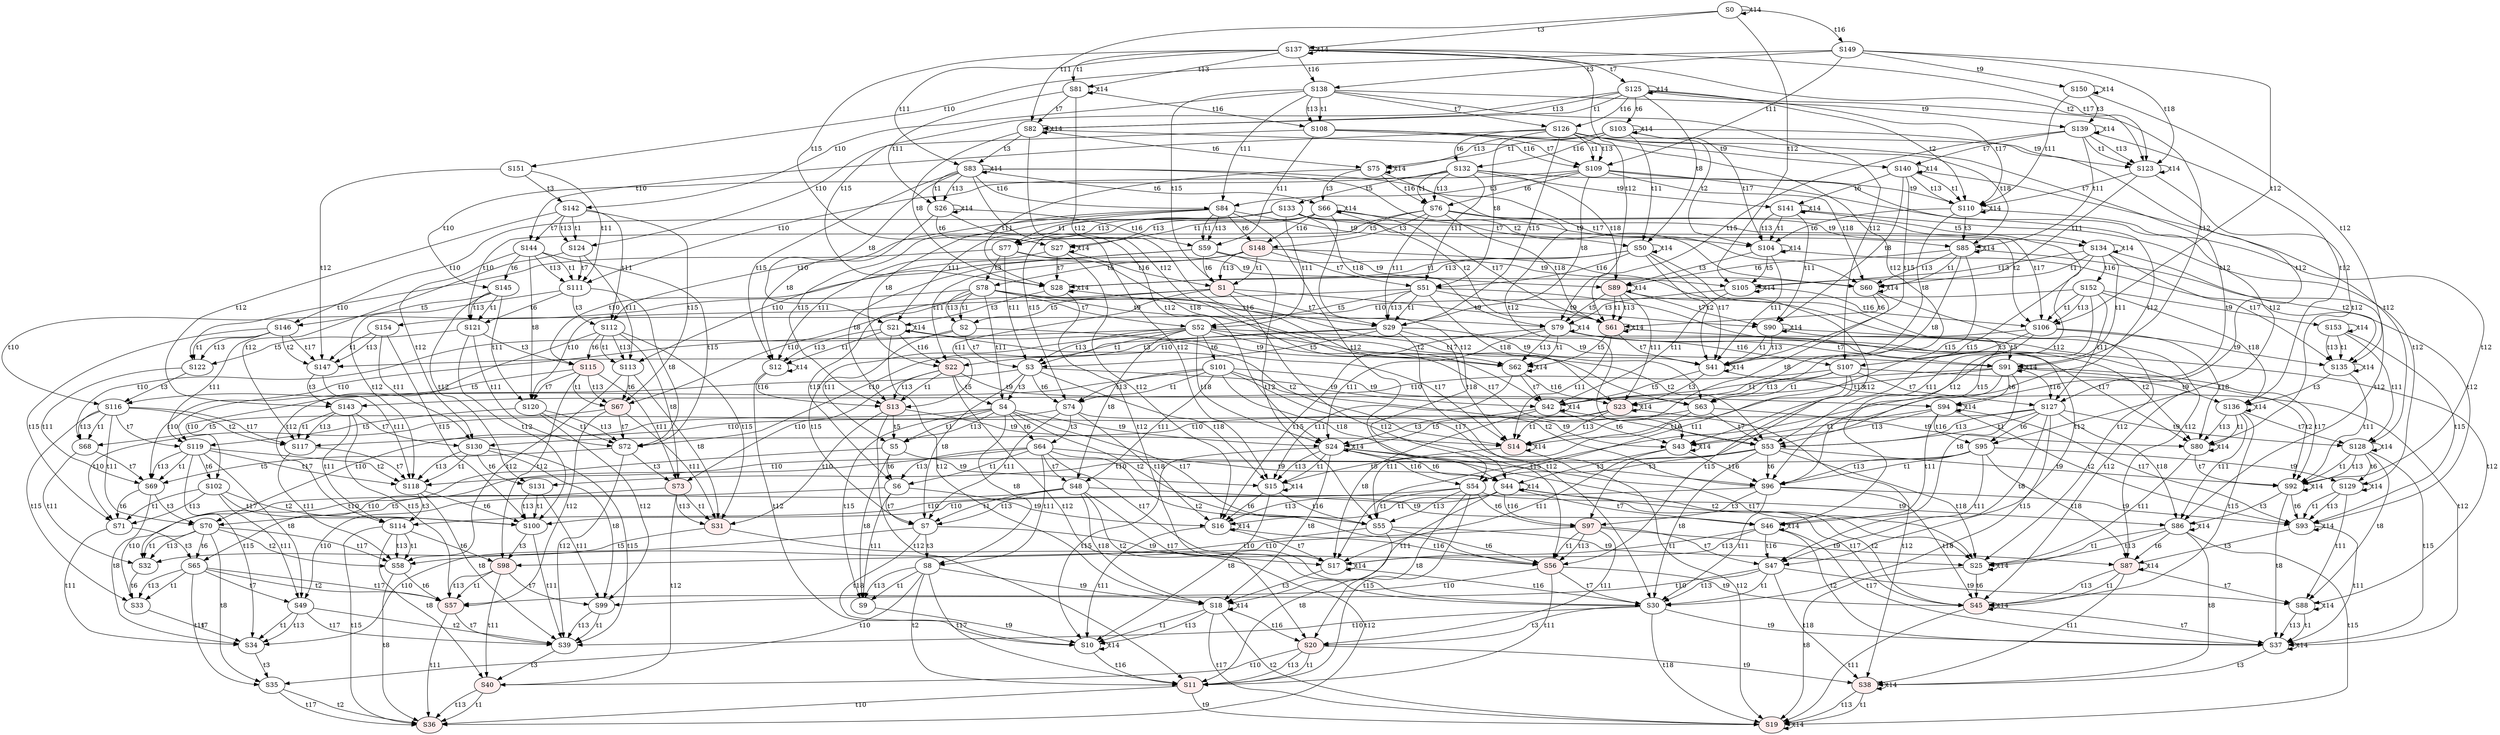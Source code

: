 digraph "SCdebug/5" {
node [fillcolor="#FFFFFF"]; S54 ;
node [fillcolor="#FFFFFF"]; S52 ;
node [fillcolor="#FFFFFF"]; S48 ;
node [fillcolor="#FFFFFF"]; S47 ;
node [style=filled fillcolor="#FFEEEE"]; S20 ;
node [fillcolor="#FFFFFF"]; S4 ;
node [fillcolor="#FFFFFF"]; S8 ;
node [fillcolor="#FFFFFF"]; S127 ;
node [fillcolor="#FFFFFF"]; S46 ;
node [style=filled fillcolor="#FFEEEE"]; S38 ;
node [fillcolor="#FFFFFF"]; S24 ;
node [fillcolor="#FFFFFF"]; S18 ;
node [fillcolor="#FFFFFF"]; S86 ;
node [fillcolor="#FFFFFF"]; S88 ;
node [fillcolor="#FFFFFF"]; S91 ;
node [fillcolor="#FFFFFF"]; S128 ;
node [fillcolor="#FFFFFF"]; S49 ;
node [style=filled fillcolor="#FFEEEE"]; S40 ;
node [fillcolor="#FFFFFF"]; S35 ;
node [fillcolor="#FFFFFF"]; S70 ;
node [fillcolor="#FFFFFF"]; S99 ;
node [fillcolor="#FFFFFF"]; S114 ;
node [fillcolor="#FFFFFF"]; S119 ;
node [fillcolor="#FFFFFF"]; S130 ;
node [style=filled fillcolor="#FFEEEE"]; S1 ;
node [fillcolor="#FFFFFF"]; S76 ;
node [fillcolor="#FFFFFF"]; S108 ;
node [fillcolor="#FFFFFF"]; S149 ;
node [style=filled fillcolor="#FFEEEE"]; S61 ;
node [fillcolor="#FFFFFF"]; S27 ;
node [fillcolor="#FFFFFF"]; S75 ;
node [fillcolor="#FFFFFF"]; S81 ;
node [fillcolor="#FFFFFF"]; S104 ;
node [fillcolor="#FFFFFF"]; S123 ;
node [fillcolor="#FFFFFF"]; S0 ;
node [fillcolor="#FFFFFF"]; S150 ;
node [style=filled fillcolor="#FFEEEE"]; S67 ;
node [fillcolor="#FFFFFF"]; S121 ;
node [fillcolor="#FFFFFF"]; S124 ;
node [fillcolor="#FFFFFF"]; S151 ;
node [fillcolor="#FFFFFF"]; S59 ;
node [fillcolor="#FFFFFF"]; S29 ;
node [style=filled fillcolor="#FFEEEE"]; S13 ;
node [fillcolor="#FFFFFF"]; S109 ;
node [fillcolor="#FFFFFF"]; S60 ;
node [fillcolor="#FFFFFF"]; S41 ;
node [fillcolor="#FFFFFF"]; S28 ;
node [fillcolor="#FFFFFF"]; S26 ;
node [fillcolor="#FFFFFF"]; S12 ;
node [style=filled fillcolor="#FFEEEE"]; S14 ;
node [fillcolor="#FFFFFF"]; S82 ;
node [fillcolor="#FFFFFF"]; S110 ;
node [style=filled fillcolor="#FFEEEE"]; S31 ;
node [fillcolor="#FFFFFF"]; S72 ;
node [fillcolor="#FFFFFF"]; S111 ;
node [fillcolor="#FFFFFF"]; S113 ;
node [style=filled fillcolor="#FFEEEE"]; S148 ;
node [fillcolor="#FFFFFF"]; S132 ;
node [fillcolor="#FFFFFF"]; S138 ;
node [fillcolor="#FFFFFF"]; S66 ;
node [style=filled fillcolor="#FFEEEE"]; S89 ;
node [fillcolor="#FFFFFF"]; S103 ;
node [fillcolor="#FFFFFF"]; S137 ;
node [fillcolor="#FFFFFF"]; S139 ;
node [fillcolor="#FFFFFF"]; S141 ;
node [style=filled fillcolor="#FFEEEE"]; S115 ;
node [fillcolor="#FFFFFF"]; S142 ;
node [fillcolor="#FFFFFF"]; S145 ;
node [fillcolor="#FFFFFF"]; S51 ;
node [style=filled fillcolor="#FFEEEE"]; S22 ;
node [fillcolor="#FFFFFF"]; S84 ;
node [fillcolor="#FFFFFF"]; S126 ;
node [fillcolor="#FFFFFF"]; S50 ;
node [style=filled fillcolor="#FFEEEE"]; S23 ;
node [fillcolor="#FFFFFF"]; S21 ;
node [fillcolor="#FFFFFF"]; S83 ;
node [fillcolor="#FFFFFF"]; S85 ;
node [fillcolor="#FFFFFF"]; S90 ;
node [fillcolor="#FFFFFF"]; S125 ;
node [fillcolor="#FFFFFF"]; S140 ;
node [style=filled fillcolor="#FFEEEE"]; S73 ;
node [fillcolor="#FFFFFF"]; S112 ;
node [fillcolor="#FFFFFF"]; S120 ;
node [fillcolor="#FFFFFF"]; S144 ;
node [fillcolor="#FFFFFF"]; S63 ;
node [style=filled fillcolor="#FFEEEE"]; S56 ;
node [fillcolor="#FFFFFF"]; S2 ;
node [fillcolor="#FFFFFF"]; S6 ;
node [fillcolor="#FFFFFF"]; S74 ;
node [fillcolor="#FFFFFF"]; S77 ;
node [fillcolor="#FFFFFF"]; S96 ;
node [fillcolor="#FFFFFF"]; S106 ;
node [fillcolor="#FFFFFF"]; S62 ;
node [style=filled fillcolor="#FFEEEE"]; S45 ;
node [fillcolor="#FFFFFF"]; S43 ;
node [fillcolor="#FFFFFF"]; S16 ;
node [fillcolor="#FFFFFF"]; S80 ;
node [fillcolor="#FFFFFF"]; S93 ;
node [fillcolor="#FFFFFF"]; S105 ;
node [fillcolor="#FFFFFF"]; S135 ;
node [style=filled fillcolor="#FFEEEE"]; S57 ;
node [fillcolor="#FFFFFF"]; S33 ;
node [fillcolor="#FFFFFF"]; S68 ;
node [fillcolor="#FFFFFF"]; S71 ;
node [fillcolor="#FFFFFF"]; S100 ;
node [fillcolor="#FFFFFF"]; S117 ;
node [fillcolor="#FFFFFF"]; S122 ;
node [fillcolor="#FFFFFF"]; S147 ;
node [fillcolor="#FFFFFF"]; S55 ;
node [fillcolor="#FFFFFF"]; S53 ;
node [fillcolor="#FFFFFF"]; S30 ;
node [fillcolor="#FFFFFF"]; S3 ;
node [fillcolor="#FFFFFF"]; S5 ;
node [fillcolor="#FFFFFF"]; S7 ;
node [fillcolor="#FFFFFF"]; S9 ;
node [style=filled fillcolor="#FFEEEE"]; S11 ;
node [fillcolor="#FFFFFF"]; S42 ;
node [fillcolor="#FFFFFF"]; S37 ;
node [fillcolor="#FFFFFF"]; S25 ;
node [fillcolor="#FFFFFF"]; S10 ;
node [fillcolor="#FFFFFF"]; S15 ;
node [fillcolor="#FFFFFF"]; S17 ;
node [style=filled fillcolor="#FFEEEE"]; S19 ;
node [fillcolor="#FFFFFF"]; S92 ;
node [fillcolor="#FFFFFF"]; S58 ;
node [fillcolor="#FFFFFF"]; S39 ;
node [style=filled fillcolor="#FFEEEE"]; S36 ;
node [fillcolor="#FFFFFF"]; S34 ;
node [fillcolor="#FFFFFF"]; S32 ;
node [fillcolor="#FFFFFF"]; S69 ;
node [fillcolor="#FFFFFF"]; S118 ;
node [fillcolor="#FFFFFF"]; S64 ;
node [fillcolor="#FFFFFF"]; S78 ;
node [fillcolor="#FFFFFF"]; S95 ;
node [style=filled fillcolor="#FFEEEE"]; S97 ;
node [fillcolor="#FFFFFF"]; S101 ;
node [fillcolor="#FFFFFF"]; S107 ;
node [fillcolor="#FFFFFF"]; S133 ;
node [fillcolor="#FFFFFF"]; S152 ;
node [fillcolor="#FFFFFF"]; S44 ;
node [fillcolor="#FFFFFF"]; S79 ;
node [style=filled fillcolor="#FFEEEE"]; S87 ;
node [fillcolor="#FFFFFF"]; S94 ;
node [fillcolor="#FFFFFF"]; S129 ;
node [fillcolor="#FFFFFF"]; S134 ;
node [fillcolor="#FFFFFF"]; S136 ;
node [fillcolor="#FFFFFF"]; S153 ;
node [fillcolor="#FFFFFF"]; S65 ;
node [style=filled fillcolor="#FFEEEE"]; S98 ;
node [fillcolor="#FFFFFF"]; S102 ;
node [fillcolor="#FFFFFF"]; S116 ;
node [fillcolor="#FFFFFF"]; S131 ;
node [fillcolor="#FFFFFF"]; S143 ;
node [fillcolor="#FFFFFF"]; S146 ;
node [fillcolor="#FFFFFF"]; S154 ;
S54 -> S97 [label=t6]
S54 -> S55 [label=t1]
S54 -> S55 [label=t13]
S54 -> S11 [label=t15]
S54 -> S114 [label=t10]
S54 -> S86 [label=t9]
S54 -> S20 [label=t8]
S52 -> S101 [label=t6]
S52 -> S53 [label=t2]
S52 -> S53 [label=t17]
S52 -> S3 [label=t1]
S52 -> S3 [label=t13]
S52 -> S7 [label=t15]
S52 -> S119 [label=t10]
S52 -> S24 [label=t18]
S52 -> S91 [label=t9]
S52 -> S48 [label=t8]
S48 -> S30 [label=t2]
S48 -> S30 [label=t17]
S48 -> S7 [label=t1]
S48 -> S7 [label=t13]
S48 -> S49 [label=t10]
S48 -> S46 [label=t9]
S48 -> S18 [label=t18]
S47 -> S30 [label=t1]
S47 -> S30 [label=t13]
S47 -> S99 [label=t10]
S47 -> S38 [label=t18]
S47 -> S88 [label=t9]
S20 -> S11 [label=t1]
S20 -> S11 [label=t13]
S20 -> S40 [label=t10]
S20 -> S38 [label=t9]
S4 -> S64 [label=t6]
S4 -> S55 [label=t2]
S4 -> S55 [label=t17]
S4 -> S5 [label=t1]
S4 -> S5 [label=t13]
S4 -> S9 [label=t15]
S4 -> S70 [label=t10]
S4 -> S24 [label=t9]
S4 -> S8 [label=t8]
S8 -> S9 [label=t1]
S8 -> S9 [label=t13]
S8 -> S11 [label=t2]
S8 -> S11 [label=t17]
S8 -> S35 [label=t10]
S8 -> S18 [label=t9]
S127 -> S95 [label=t6]
S127 -> S53 [label=t1]
S127 -> S53 [label=t13]
S127 -> S30 [label=t15]
S127 -> S130 [label=t10]
S127 -> S86 [label=t18]
S127 -> S128 [label=t9]
S127 -> S47 [label=t8]
S46 -> S37 [label=t2]
S46 -> S37 [label=t17]
S46 -> S17 [label=t1]
S46 -> S17 [label=t13]
S46 -> S46 [label=t14]
S46 -> S47 [label=t16]
S38 -> S19 [label=t1]
S38 -> S19 [label=t13]
S38 -> S38 [label=t14]
S24 -> S44 [label=t6]
S24 -> S25 [label=t2]
S24 -> S25 [label=t17]
S24 -> S10 [label=t15]
S24 -> S15 [label=t1]
S24 -> S15 [label=t13]
S24 -> S18 [label=t8]
S24 -> S24 [label=t14]
S24 -> S54 [label=t16]
S18 -> S10 [label=t1]
S18 -> S10 [label=t13]
S18 -> S19 [label=t2]
S18 -> S19 [label=t17]
S18 -> S18 [label=t14]
S18 -> S20 [label=t16]
S86 -> S87 [label=t6]
S86 -> S25 [label=t1]
S86 -> S25 [label=t13]
S86 -> S19 [label=t15]
S86 -> S38 [label=t8]
S86 -> S86 [label=t14]
S88 -> S37 [label=t1]
S88 -> S37 [label=t13]
S88 -> S88 [label=t14]
S91 -> S94 [label=t6]
S91 -> S42 [label=t1]
S91 -> S42 [label=t13]
S91 -> S17 [label=t15]
S91 -> S92 [label=t2]
S91 -> S92 [label=t17]
S91 -> S46 [label=t8]
S91 -> S91 [label=t14]
S91 -> S127 [label=t16]
S128 -> S129 [label=t6]
S128 -> S37 [label=t15]
S128 -> S92 [label=t1]
S128 -> S92 [label=t13]
S128 -> S88 [label=t8]
S128 -> S128 [label=t14]
S49 -> S39 [label=t2]
S49 -> S39 [label=t17]
S49 -> S34 [label=t1]
S49 -> S34 [label=t13]
S40 -> S36 [label=t1]
S40 -> S36 [label=t13]
S35 -> S36 [label=t2]
S35 -> S36 [label=t17]
S70 -> S65 [label=t6]
S70 -> S58 [label=t2]
S70 -> S58 [label=t17]
S70 -> S32 [label=t1]
S70 -> S32 [label=t13]
S70 -> S35 [label=t8]
S99 -> S39 [label=t1]
S99 -> S39 [label=t13]
S114 -> S98 [label=t6]
S114 -> S58 [label=t1]
S114 -> S58 [label=t13]
S114 -> S36 [label=t15]
S114 -> S40 [label=t8]
S119 -> S102 [label=t6]
S119 -> S34 [label=t15]
S119 -> S69 [label=t1]
S119 -> S69 [label=t13]
S119 -> S118 [label=t2]
S119 -> S118 [label=t17]
S119 -> S49 [label=t8]
S130 -> S131 [label=t6]
S130 -> S39 [label=t15]
S130 -> S118 [label=t1]
S130 -> S118 [label=t13]
S130 -> S99 [label=t8]
S1 -> S56 [label=t12]
S1 -> S2 [label=t5]
S1 -> S29 [label=t7]
S1 -> S13 [label=t11]
S1 -> S67 [label=t10]
S1 -> S61 [label=t9]
S76 -> S77 [label=t5]
S76 -> S96 [label=t12]
S76 -> S148 [label=t3]
S76 -> S29 [label=t11]
S76 -> S121 [label=t10]
S76 -> S61 [label=t18]
S76 -> S104 [label=t9]
S108 -> S63 [label=t12]
S108 -> S59 [label=t11]
S108 -> S109 [label=t7]
S108 -> S124 [label=t10]
S108 -> S123 [label=t9]
S149 -> S106 [label=t12]
S149 -> S138 [label=t3]
S149 -> S109 [label=t11]
S149 -> S151 [label=t10]
S149 -> S123 [label=t18]
S149 -> S150 [label=t9]
S61 -> S62 [label=t5]
S61 -> S45 [label=t12]
S61 -> S41 [label=t7]
S61 -> S14 [label=t11]
S61 -> S61 [label=t14]
S27 -> S16 [label=t12]
S27 -> S28 [label=t7]
S27 -> S12 [label=t11]
S27 -> S27 [label=t14]
S27 -> S1 [label=t16]
S75 -> S43 [label=t12]
S75 -> S66 [label=t3]
S75 -> S28 [label=t11]
S75 -> S75 [label=t14]
S75 -> S76 [label=t16]
S81 -> S62 [label=t12]
S81 -> S26 [label=t11]
S81 -> S82 [label=t7]
S81 -> S81 [label=t14]
S81 -> S108 [label=t16]
S104 -> S93 [label=t12]
S104 -> S105 [label=t5]
S104 -> S89 [label=t3]
S104 -> S41 [label=t11]
S104 -> S104 [label=t14]
S123 -> S80 [label=t12]
S123 -> S60 [label=t11]
S123 -> S110 [label=t7]
S123 -> S123 [label=t14]
S0 -> S105 [label=t12]
S0 -> S137 [label=t3]
S0 -> S82 [label=t11]
S0 -> S0 [label=t14]
S0 -> S149 [label=t16]
S150 -> S135 [label=t12]
S150 -> S139 [label=t3]
S150 -> S110 [label=t11]
S150 -> S150 [label=t14]
S67 -> S57 [label=t12]
S67 -> S68 [label=t5]
S67 -> S31 [label=t11]
S67 -> S72 [label=t7]
S121 -> S100 [label=t12]
S121 -> S122 [label=t5]
S121 -> S115 [label=t3]
S121 -> S72 [label=t11]
S124 -> S117 [label=t12]
S124 -> S111 [label=t7]
S124 -> S113 [label=t11]
S151 -> S147 [label=t12]
S151 -> S142 [label=t3]
S151 -> S111 [label=t11]
S59 -> S55 [label=t12]
S59 -> S113 [label=t10]
S59 -> S60 [label=t9]
S59 -> S1 [label=t6]
S59 -> S13 [label=t8]
S29 -> S30 [label=t12]
S29 -> S3 [label=t5]
S29 -> S22 [label=t3]
S29 -> S72 [label=t10]
S29 -> S41 [label=t9]
S29 -> S14 [label=t18]
S13 -> S5 [label=t5]
S13 -> S11 [label=t12]
S13 -> S31 [label=t10]
S13 -> S14 [label=t9]
S109 -> S53 [label=t12]
S109 -> S84 [label=t3]
S109 -> S111 [label=t10]
S109 -> S60 [label=t18]
S109 -> S110 [label=t9]
S109 -> S29 [label=t8]
S109 -> S76 [label=t6]
S60 -> S25 [label=t12]
S60 -> S61 [label=t6]
S60 -> S14 [label=t8]
S60 -> S60 [label=t14]
S41 -> S42 [label=t5]
S41 -> S37 [label=t12]
S41 -> S23 [label=t3]
S41 -> S41 [label=t14]
S28 -> S17 [label=t12]
S28 -> S21 [label=t3]
S28 -> S28 [label=t14]
S28 -> S29 [label=t16]
S26 -> S15 [label=t12]
S26 -> S27 [label=t6]
S26 -> S12 [label=t8]
S26 -> S26 [label=t14]
S26 -> S59 [label=t16]
S12 -> S10 [label=t12]
S12 -> S12 [label=t14]
S12 -> S13 [label=t16]
S14 -> S15 [label=t5]
S14 -> S19 [label=t12]
S14 -> S14 [label=t14]
S82 -> S42 [label=t12]
S82 -> S83 [label=t3]
S82 -> S28 [label=t8]
S82 -> S75 [label=t6]
S82 -> S82 [label=t14]
S82 -> S109 [label=t16]
S110 -> S92 [label=t12]
S110 -> S85 [label=t3]
S110 -> S41 [label=t8]
S110 -> S104 [label=t6]
S110 -> S110 [label=t14]
S31 -> S36 [label=t12]
S31 -> S32 [label=t5]
S72 -> S39 [label=t12]
S72 -> S69 [label=t5]
S72 -> S73 [label=t3]
S111 -> S118 [label=t12]
S111 -> S112 [label=t3]
S111 -> S72 [label=t8]
S111 -> S121 [label=t6]
S113 -> S58 [label=t12]
S113 -> S31 [label=t8]
S113 -> S67 [label=t6]
S148 -> S78 [label=t5]
S148 -> S97 [label=t12]
S148 -> S51 [label=t7]
S148 -> S22 [label=t11]
S148 -> S115 [label=t10]
S148 -> S89 [label=t9]
S148 -> S1 [label=t1]
S148 -> S1 [label=t13]
S132 -> S95 [label=t12]
S132 -> S133 [label=t5]
S132 -> S51 [label=t11]
S132 -> S145 [label=t10]
S132 -> S89 [label=t18]
S132 -> S141 [label=t9]
S132 -> S76 [label=t1]
S132 -> S76 [label=t13]
S138 -> S107 [label=t12]
S138 -> S84 [label=t11]
S138 -> S126 [label=t7]
S138 -> S142 [label=t10]
S138 -> S139 [label=t9]
S138 -> S108 [label=t1]
S138 -> S108 [label=t13]
S138 -> S1 [label=t15]
S66 -> S44 [label=t12]
S66 -> S50 [label=t7]
S66 -> S21 [label=t11]
S66 -> S27 [label=t1]
S66 -> S61 [label=t2]
S66 -> S27 [label=t13]
S66 -> S61 [label=t17]
S66 -> S66 [label=t14]
S66 -> S148 [label=t16]
S89 -> S79 [label=t5]
S89 -> S87 [label=t12]
S89 -> S23 [label=t11]
S89 -> S90 [label=t7]
S89 -> S61 [label=t1]
S89 -> S61 [label=t13]
S89 -> S89 [label=t14]
S103 -> S94 [label=t12]
S103 -> S50 [label=t11]
S103 -> S75 [label=t1]
S103 -> S104 [label=t2]
S103 -> S75 [label=t13]
S103 -> S104 [label=t17]
S103 -> S103 [label=t14]
S103 -> S132 [label=t16]
S137 -> S79 [label=t12]
S137 -> S83 [label=t11]
S137 -> S125 [label=t7]
S137 -> S81 [label=t1]
S137 -> S123 [label=t2]
S137 -> S81 [label=t13]
S137 -> S27 [label=t15]
S137 -> S123 [label=t17]
S137 -> S137 [label=t14]
S137 -> S138 [label=t16]
S139 -> S136 [label=t12]
S139 -> S85 [label=t11]
S139 -> S140 [label=t7]
S139 -> S123 [label=t1]
S139 -> S123 [label=t13]
S139 -> S61 [label=t15]
S139 -> S139 [label=t14]
S141 -> S129 [label=t12]
S141 -> S134 [label=t5]
S141 -> S90 [label=t11]
S141 -> S104 [label=t1]
S141 -> S104 [label=t13]
S141 -> S141 [label=t14]
S115 -> S98 [label=t12]
S115 -> S116 [label=t5]
S115 -> S73 [label=t11]
S115 -> S120 [label=t7]
S115 -> S67 [label=t1]
S115 -> S67 [label=t13]
S142 -> S143 [label=t12]
S142 -> S112 [label=t11]
S142 -> S144 [label=t7]
S142 -> S124 [label=t1]
S142 -> S124 [label=t13]
S142 -> S67 [label=t15]
S145 -> S131 [label=t12]
S145 -> S146 [label=t5]
S145 -> S120 [label=t11]
S145 -> S121 [label=t1]
S145 -> S121 [label=t13]
S51 -> S120 [label=t10]
S51 -> S23 [label=t18]
S51 -> S90 [label=t9]
S51 -> S29 [label=t1]
S51 -> S29 [label=t13]
S51 -> S52 [label=t5]
S51 -> S47 [label=t12]
S22 -> S73 [label=t10]
S22 -> S23 [label=t9]
S22 -> S13 [label=t1]
S22 -> S13 [label=t13]
S22 -> S4 [label=t5]
S22 -> S20 [label=t12]
S84 -> S112 [label=t10]
S84 -> S85 [label=t9]
S84 -> S22 [label=t8]
S84 -> S59 [label=t1]
S84 -> S59 [label=t13]
S84 -> S13 [label=t15]
S84 -> S54 [label=t12]
S84 -> S148 [label=t6]
S126 -> S144 [label=t10]
S126 -> S85 [label=t18]
S126 -> S140 [label=t9]
S126 -> S51 [label=t8]
S126 -> S109 [label=t1]
S126 -> S109 [label=t13]
S126 -> S29 [label=t15]
S126 -> S127 [label=t12]
S126 -> S132 [label=t6]
S50 -> S28 [label=t1]
S50 -> S41 [label=t2]
S50 -> S28 [label=t13]
S50 -> S41 [label=t17]
S50 -> S46 [label=t12]
S50 -> S50 [label=t14]
S50 -> S51 [label=t16]
S23 -> S14 [label=t1]
S23 -> S14 [label=t13]
S23 -> S24 [label=t5]
S23 -> S38 [label=t12]
S23 -> S23 [label=t14]
S21 -> S12 [label=t1]
S21 -> S14 [label=t2]
S21 -> S12 [label=t13]
S21 -> S14 [label=t17]
S21 -> S18 [label=t12]
S21 -> S21 [label=t14]
S21 -> S22 [label=t16]
S83 -> S21 [label=t8]
S83 -> S26 [label=t1]
S83 -> S60 [label=t2]
S83 -> S26 [label=t13]
S83 -> S12 [label=t15]
S83 -> S60 [label=t17]
S83 -> S24 [label=t12]
S83 -> S66 [label=t6]
S83 -> S83 [label=t14]
S83 -> S84 [label=t16]
S85 -> S23 [label=t8]
S85 -> S60 [label=t1]
S85 -> S60 [label=t13]
S85 -> S14 [label=t15]
S85 -> S86 [label=t12]
S85 -> S89 [label=t6]
S85 -> S85 [label=t14]
S90 -> S41 [label=t1]
S90 -> S41 [label=t13]
S90 -> S91 [label=t5]
S90 -> S88 [label=t12]
S90 -> S90 [label=t14]
S125 -> S50 [label=t8]
S125 -> S82 [label=t1]
S125 -> S110 [label=t2]
S125 -> S82 [label=t13]
S125 -> S28 [label=t15]
S125 -> S110 [label=t17]
S125 -> S91 [label=t12]
S125 -> S103 [label=t6]
S125 -> S125 [label=t14]
S125 -> S126 [label=t16]
S140 -> S90 [label=t8]
S140 -> S110 [label=t1]
S140 -> S110 [label=t13]
S140 -> S41 [label=t15]
S140 -> S128 [label=t12]
S140 -> S141 [label=t6]
S140 -> S140 [label=t14]
S73 -> S31 [label=t1]
S73 -> S31 [label=t13]
S73 -> S70 [label=t5]
S73 -> S40 [label=t12]
S112 -> S73 [label=t8]
S112 -> S113 [label=t1]
S112 -> S113 [label=t13]
S112 -> S31 [label=t15]
S112 -> S114 [label=t12]
S112 -> S115 [label=t6]
S120 -> S72 [label=t1]
S120 -> S72 [label=t13]
S120 -> S119 [label=t5]
S120 -> S99 [label=t12]
S144 -> S120 [label=t8]
S144 -> S111 [label=t1]
S144 -> S111 [label=t13]
S144 -> S72 [label=t15]
S144 -> S130 [label=t12]
S144 -> S145 [label=t6]
S63 -> S55 [label=t11]
S63 -> S53 [label=t7]
S63 -> S117 [label=t10]
S63 -> S80 [label=t9]
S56 -> S30 [label=t7]
S56 -> S11 [label=t11]
S56 -> S57 [label=t10]
S56 -> S45 [label=t9]
S2 -> S3 [label=t7]
S2 -> S5 [label=t11]
S2 -> S68 [label=t10]
S2 -> S62 [label=t9]
S6 -> S7 [label=t7]
S6 -> S9 [label=t11]
S6 -> S33 [label=t10]
S6 -> S16 [label=t9]
S74 -> S64 [label=t3]
S74 -> S7 [label=t11]
S74 -> S71 [label=t10]
S74 -> S43 [label=t9]
S74 -> S16 [label=t18]
S77 -> S78 [label=t3]
S77 -> S3 [label=t11]
S77 -> S122 [label=t10]
S77 -> S62 [label=t18]
S77 -> S105 [label=t9]
S96 -> S97 [label=t3]
S96 -> S30 [label=t11]
S96 -> S100 [label=t10]
S96 -> S45 [label=t18]
S96 -> S93 [label=t9]
S106 -> S107 [label=t3]
S106 -> S53 [label=t11]
S106 -> S147 [label=t10]
S106 -> S80 [label=t18]
S106 -> S135 [label=t9]
S62 -> S42 [label=t7]
S62 -> S15 [label=t11]
S62 -> S62 [label=t14]
S62 -> S63 [label=t16]
S45 -> S37 [label=t7]
S45 -> S19 [label=t11]
S45 -> S45 [label=t14]
S43 -> S44 [label=t3]
S43 -> S17 [label=t11]
S43 -> S43 [label=t14]
S43 -> S96 [label=t16]
S16 -> S10 [label=t11]
S16 -> S17 [label=t7]
S16 -> S16 [label=t14]
S16 -> S56 [label=t16]
S80 -> S25 [label=t11]
S80 -> S92 [label=t7]
S80 -> S80 [label=t14]
S93 -> S87 [label=t3]
S93 -> S37 [label=t11]
S93 -> S93 [label=t14]
S105 -> S79 [label=t3]
S105 -> S42 [label=t11]
S105 -> S105 [label=t14]
S105 -> S106 [label=t16]
S135 -> S136 [label=t3]
S135 -> S92 [label=t11]
S135 -> S135 [label=t14]
S57 -> S39 [label=t7]
S57 -> S36 [label=t11]
S33 -> S34 [label=t7]
S68 -> S32 [label=t11]
S68 -> S69 [label=t7]
S71 -> S65 [label=t3]
S71 -> S34 [label=t11]
S100 -> S98 [label=t3]
S100 -> S39 [label=t11]
S117 -> S58 [label=t11]
S117 -> S118 [label=t7]
S122 -> S116 [label=t3]
S122 -> S69 [label=t11]
S147 -> S143 [label=t3]
S147 -> S118 [label=t11]
S55 -> S58 [label=t10]
S55 -> S25 [label=t9]
S55 -> S56 [label=t6]
S55 -> S11 [label=t8]
S53 -> S118 [label=t10]
S53 -> S25 [label=t18]
S53 -> S92 [label=t9]
S53 -> S54 [label=t3]
S53 -> S96 [label=t6]
S53 -> S30 [label=t8]
S30 -> S39 [label=t10]
S30 -> S37 [label=t9]
S30 -> S19 [label=t18]
S30 -> S20 [label=t3]
S3 -> S69 [label=t10]
S3 -> S42 [label=t9]
S3 -> S15 [label=t18]
S3 -> S4 [label=t3]
S3 -> S74 [label=t6]
S3 -> S7 [label=t8]
S5 -> S32 [label=t10]
S5 -> S15 [label=t9]
S5 -> S6 [label=t6]
S5 -> S9 [label=t8]
S7 -> S34 [label=t10]
S7 -> S10 [label=t18]
S7 -> S17 [label=t9]
S7 -> S8 [label=t3]
S9 -> S10 [label=t9]
S11 -> S36 [label=t10]
S11 -> S19 [label=t9]
S42 -> S24 [label=t3]
S42 -> S43 [label=t6]
S42 -> S17 [label=t8]
S42 -> S42 [label=t14]
S42 -> S53 [label=t16]
S37 -> S38 [label=t3]
S37 -> S37 [label=t14]
S25 -> S45 [label=t6]
S25 -> S19 [label=t8]
S25 -> S25 [label=t14]
S10 -> S10 [label=t14]
S10 -> S11 [label=t16]
S15 -> S10 [label=t8]
S15 -> S16 [label=t6]
S15 -> S15 [label=t14]
S15 -> S55 [label=t16]
S17 -> S18 [label=t3]
S17 -> S17 [label=t14]
S17 -> S30 [label=t16]
S19 -> S19 [label=t14]
S92 -> S37 [label=t8]
S92 -> S86 [label=t3]
S92 -> S93 [label=t6]
S92 -> S92 [label=t14]
S58 -> S57 [label=t6]
S58 -> S36 [label=t8]
S39 -> S40 [label=t3]
S34 -> S35 [label=t3]
S32 -> S33 [label=t6]
S69 -> S34 [label=t8]
S69 -> S70 [label=t3]
S69 -> S71 [label=t6]
S118 -> S39 [label=t8]
S118 -> S114 [label=t3]
S118 -> S100 [label=t6]
S64 -> S65 [label=t10]
S64 -> S44 [label=t9]
S64 -> S6 [label=t1]
S64 -> S56 [label=t2]
S64 -> S6 [label=t13]
S64 -> S56 [label=t17]
S64 -> S48 [label=t7]
S64 -> S8 [label=t11]
S78 -> S116 [label=t10]
S78 -> S79 [label=t9]
S78 -> S2 [label=t1]
S78 -> S63 [label=t2]
S78 -> S2 [label=t13]
S78 -> S6 [label=t15]
S78 -> S63 [label=t17]
S78 -> S52 [label=t7]
S78 -> S4 [label=t11]
S95 -> S131 [label=t10]
S95 -> S87 [label=t18]
S95 -> S129 [label=t9]
S95 -> S96 [label=t1]
S95 -> S96 [label=t13]
S95 -> S47 [label=t11]
S97 -> S98 [label=t10]
S97 -> S87 [label=t9]
S97 -> S56 [label=t1]
S97 -> S56 [label=t13]
S97 -> S47 [label=t7]
S97 -> S20 [label=t11]
S101 -> S102 [label=t10]
S101 -> S44 [label=t18]
S101 -> S94 [label=t9]
S101 -> S74 [label=t1]
S101 -> S96 [label=t2]
S101 -> S74 [label=t13]
S101 -> S96 [label=t17]
S101 -> S48 [label=t11]
S107 -> S143 [label=t10]
S107 -> S136 [label=t9]
S107 -> S63 [label=t1]
S107 -> S63 [label=t13]
S107 -> S56 [label=t15]
S107 -> S127 [label=t7]
S107 -> S54 [label=t11]
S133 -> S146 [label=t10]
S133 -> S79 [label=t18]
S133 -> S134 [label=t9]
S133 -> S77 [label=t1]
S133 -> S106 [label=t2]
S133 -> S77 [label=t13]
S133 -> S74 [label=t15]
S133 -> S106 [label=t17]
S133 -> S52 [label=t11]
S152 -> S154 [label=t10]
S152 -> S136 [label=t18]
S152 -> S153 [label=t9]
S152 -> S106 [label=t1]
S152 -> S106 [label=t13]
S152 -> S96 [label=t15]
S152 -> S127 [label=t11]
S44 -> S16 [label=t1]
S44 -> S45 [label=t2]
S44 -> S16 [label=t13]
S44 -> S45 [label=t17]
S44 -> S46 [label=t7]
S44 -> S18 [label=t11]
S44 -> S44 [label=t14]
S44 -> S97 [label=t16]
S79 -> S62 [label=t1]
S79 -> S80 [label=t2]
S79 -> S62 [label=t13]
S79 -> S16 [label=t15]
S79 -> S80 [label=t17]
S79 -> S91 [label=t7]
S79 -> S24 [label=t11]
S79 -> S79 [label=t14]
S79 -> S107 [label=t16]
S87 -> S45 [label=t1]
S87 -> S45 [label=t13]
S87 -> S88 [label=t7]
S87 -> S38 [label=t11]
S87 -> S87 [label=t14]
S94 -> S43 [label=t1]
S94 -> S93 [label=t2]
S94 -> S43 [label=t13]
S94 -> S93 [label=t17]
S94 -> S46 [label=t11]
S94 -> S94 [label=t14]
S94 -> S95 [label=t16]
S129 -> S93 [label=t1]
S129 -> S93 [label=t13]
S129 -> S88 [label=t11]
S129 -> S129 [label=t14]
S134 -> S105 [label=t1]
S134 -> S135 [label=t2]
S134 -> S105 [label=t13]
S134 -> S43 [label=t15]
S134 -> S135 [label=t17]
S134 -> S91 [label=t11]
S134 -> S134 [label=t14]
S134 -> S152 [label=t16]
S136 -> S80 [label=t1]
S136 -> S80 [label=t13]
S136 -> S45 [label=t15]
S136 -> S128 [label=t7]
S136 -> S86 [label=t11]
S136 -> S136 [label=t14]
S153 -> S135 [label=t1]
S153 -> S135 [label=t13]
S153 -> S93 [label=t15]
S153 -> S128 [label=t11]
S153 -> S153 [label=t14]
S65 -> S33 [label=t1]
S65 -> S57 [label=t2]
S65 -> S33 [label=t13]
S65 -> S57 [label=t17]
S65 -> S49 [label=t7]
S65 -> S35 [label=t11]
S98 -> S57 [label=t1]
S98 -> S57 [label=t13]
S98 -> S99 [label=t7]
S98 -> S40 [label=t11]
S102 -> S71 [label=t1]
S102 -> S100 [label=t2]
S102 -> S71 [label=t13]
S102 -> S100 [label=t17]
S102 -> S49 [label=t11]
S116 -> S68 [label=t1]
S116 -> S117 [label=t2]
S116 -> S68 [label=t13]
S116 -> S33 [label=t15]
S116 -> S117 [label=t17]
S116 -> S119 [label=t7]
S116 -> S70 [label=t11]
S131 -> S100 [label=t1]
S131 -> S100 [label=t13]
S131 -> S99 [label=t11]
S143 -> S117 [label=t1]
S143 -> S117 [label=t13]
S143 -> S57 [label=t15]
S143 -> S130 [label=t7]
S143 -> S114 [label=t11]
S146 -> S122 [label=t1]
S146 -> S147 [label=t2]
S146 -> S122 [label=t13]
S146 -> S71 [label=t15]
S146 -> S147 [label=t17]
S146 -> S119 [label=t11]
S154 -> S147 [label=t1]
S154 -> S147 [label=t13]
S154 -> S100 [label=t15]
S154 -> S130 [label=t11]
}